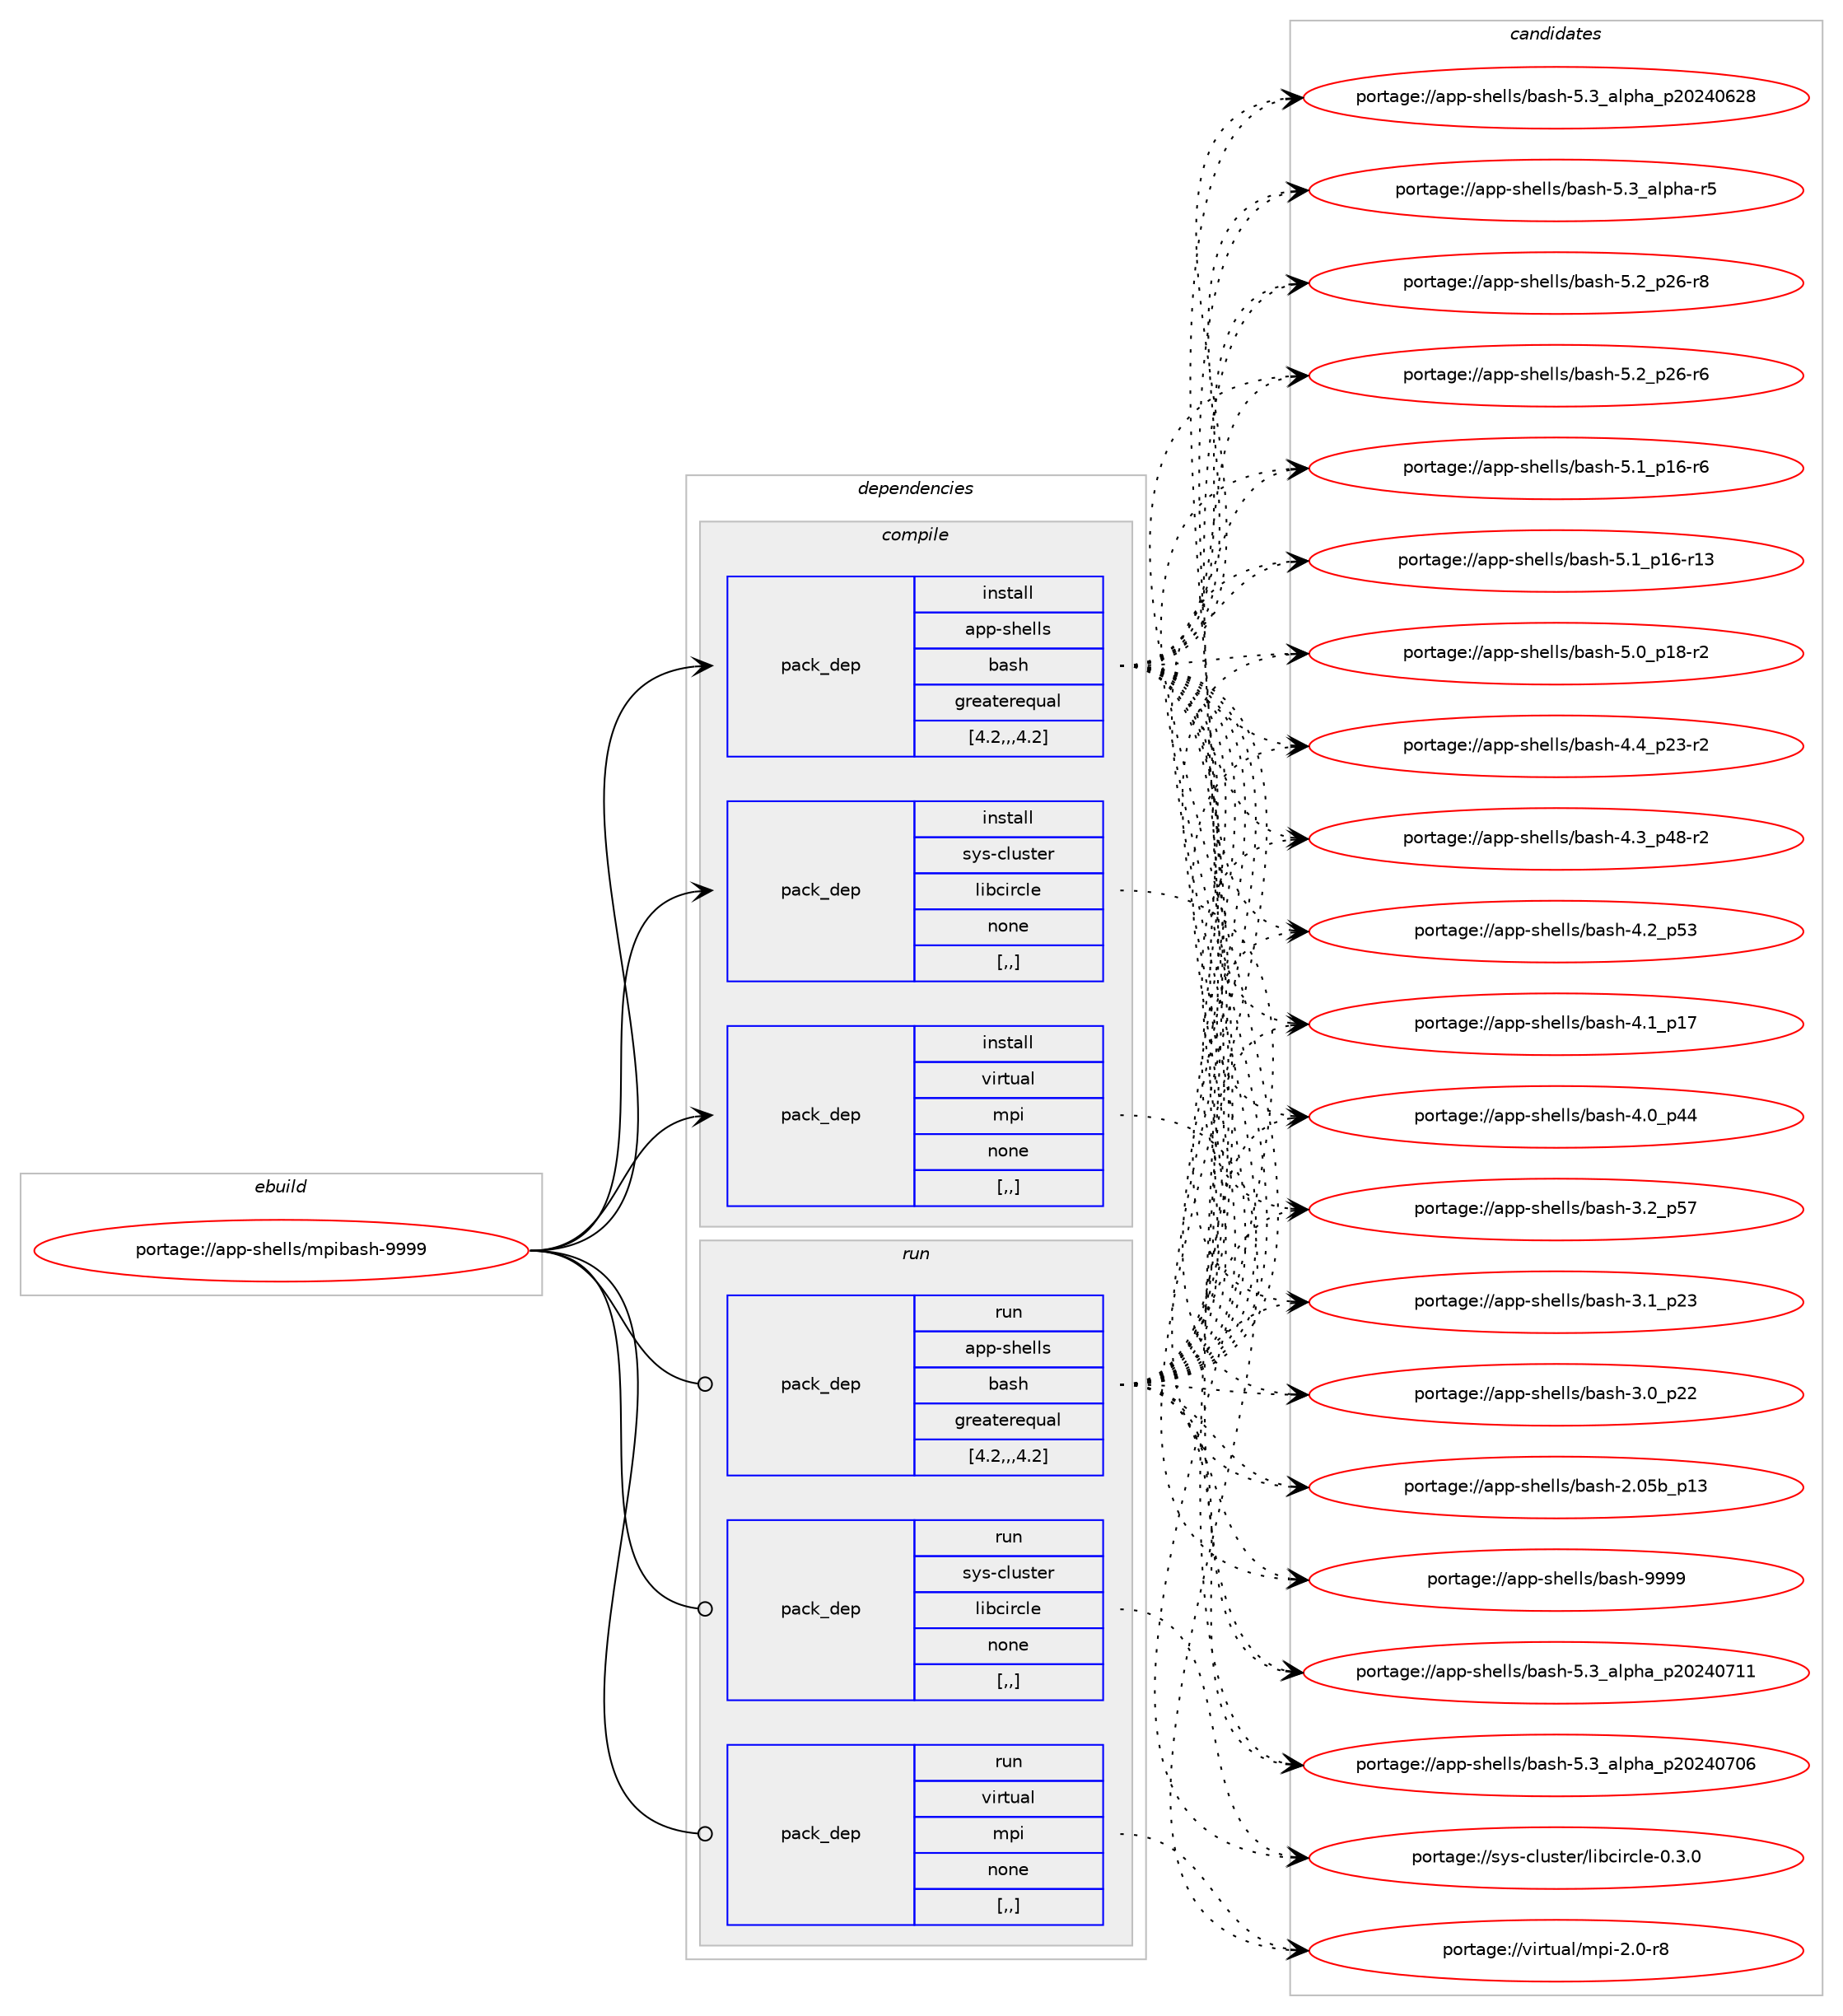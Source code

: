 digraph prolog {

# *************
# Graph options
# *************

newrank=true;
concentrate=true;
compound=true;
graph [rankdir=LR,fontname=Helvetica,fontsize=10,ranksep=1.5];#, ranksep=2.5, nodesep=0.2];
edge  [arrowhead=vee];
node  [fontname=Helvetica,fontsize=10];

# **********
# The ebuild
# **********

subgraph cluster_leftcol {
color=gray;
label=<<i>ebuild</i>>;
id [label="portage://app-shells/mpibash-9999", color=red, width=4, href="../app-shells/mpibash-9999.svg"];
}

# ****************
# The dependencies
# ****************

subgraph cluster_midcol {
color=gray;
label=<<i>dependencies</i>>;
subgraph cluster_compile {
fillcolor="#eeeeee";
style=filled;
label=<<i>compile</i>>;
subgraph pack37242 {
dependency52280 [label=<<TABLE BORDER="0" CELLBORDER="1" CELLSPACING="0" CELLPADDING="4" WIDTH="220"><TR><TD ROWSPAN="6" CELLPADDING="30">pack_dep</TD></TR><TR><TD WIDTH="110">install</TD></TR><TR><TD>app-shells</TD></TR><TR><TD>bash</TD></TR><TR><TD>greaterequal</TD></TR><TR><TD>[4.2,,,4.2]</TD></TR></TABLE>>, shape=none, color=blue];
}
id:e -> dependency52280:w [weight=20,style="solid",arrowhead="vee"];
subgraph pack37243 {
dependency52281 [label=<<TABLE BORDER="0" CELLBORDER="1" CELLSPACING="0" CELLPADDING="4" WIDTH="220"><TR><TD ROWSPAN="6" CELLPADDING="30">pack_dep</TD></TR><TR><TD WIDTH="110">install</TD></TR><TR><TD>sys-cluster</TD></TR><TR><TD>libcircle</TD></TR><TR><TD>none</TD></TR><TR><TD>[,,]</TD></TR></TABLE>>, shape=none, color=blue];
}
id:e -> dependency52281:w [weight=20,style="solid",arrowhead="vee"];
subgraph pack37244 {
dependency52282 [label=<<TABLE BORDER="0" CELLBORDER="1" CELLSPACING="0" CELLPADDING="4" WIDTH="220"><TR><TD ROWSPAN="6" CELLPADDING="30">pack_dep</TD></TR><TR><TD WIDTH="110">install</TD></TR><TR><TD>virtual</TD></TR><TR><TD>mpi</TD></TR><TR><TD>none</TD></TR><TR><TD>[,,]</TD></TR></TABLE>>, shape=none, color=blue];
}
id:e -> dependency52282:w [weight=20,style="solid",arrowhead="vee"];
}
subgraph cluster_compileandrun {
fillcolor="#eeeeee";
style=filled;
label=<<i>compile and run</i>>;
}
subgraph cluster_run {
fillcolor="#eeeeee";
style=filled;
label=<<i>run</i>>;
subgraph pack37245 {
dependency52283 [label=<<TABLE BORDER="0" CELLBORDER="1" CELLSPACING="0" CELLPADDING="4" WIDTH="220"><TR><TD ROWSPAN="6" CELLPADDING="30">pack_dep</TD></TR><TR><TD WIDTH="110">run</TD></TR><TR><TD>app-shells</TD></TR><TR><TD>bash</TD></TR><TR><TD>greaterequal</TD></TR><TR><TD>[4.2,,,4.2]</TD></TR></TABLE>>, shape=none, color=blue];
}
id:e -> dependency52283:w [weight=20,style="solid",arrowhead="odot"];
subgraph pack37246 {
dependency52284 [label=<<TABLE BORDER="0" CELLBORDER="1" CELLSPACING="0" CELLPADDING="4" WIDTH="220"><TR><TD ROWSPAN="6" CELLPADDING="30">pack_dep</TD></TR><TR><TD WIDTH="110">run</TD></TR><TR><TD>sys-cluster</TD></TR><TR><TD>libcircle</TD></TR><TR><TD>none</TD></TR><TR><TD>[,,]</TD></TR></TABLE>>, shape=none, color=blue];
}
id:e -> dependency52284:w [weight=20,style="solid",arrowhead="odot"];
subgraph pack37247 {
dependency52285 [label=<<TABLE BORDER="0" CELLBORDER="1" CELLSPACING="0" CELLPADDING="4" WIDTH="220"><TR><TD ROWSPAN="6" CELLPADDING="30">pack_dep</TD></TR><TR><TD WIDTH="110">run</TD></TR><TR><TD>virtual</TD></TR><TR><TD>mpi</TD></TR><TR><TD>none</TD></TR><TR><TD>[,,]</TD></TR></TABLE>>, shape=none, color=blue];
}
id:e -> dependency52285:w [weight=20,style="solid",arrowhead="odot"];
}
}

# **************
# The candidates
# **************

subgraph cluster_choices {
rank=same;
color=gray;
label=<<i>candidates</i>>;

subgraph choice37242 {
color=black;
nodesep=1;
choice97112112451151041011081081154798971151044557575757 [label="portage://app-shells/bash-9999", color=red, width=4,href="../app-shells/bash-9999.svg"];
choice971121124511510410110810811547989711510445534651959710811210497951125048505248554949 [label="portage://app-shells/bash-5.3_alpha_p20240711", color=red, width=4,href="../app-shells/bash-5.3_alpha_p20240711.svg"];
choice971121124511510410110810811547989711510445534651959710811210497951125048505248554854 [label="portage://app-shells/bash-5.3_alpha_p20240706", color=red, width=4,href="../app-shells/bash-5.3_alpha_p20240706.svg"];
choice971121124511510410110810811547989711510445534651959710811210497951125048505248545056 [label="portage://app-shells/bash-5.3_alpha_p20240628", color=red, width=4,href="../app-shells/bash-5.3_alpha_p20240628.svg"];
choice9711211245115104101108108115479897115104455346519597108112104974511453 [label="portage://app-shells/bash-5.3_alpha-r5", color=red, width=4,href="../app-shells/bash-5.3_alpha-r5.svg"];
choice9711211245115104101108108115479897115104455346509511250544511456 [label="portage://app-shells/bash-5.2_p26-r8", color=red, width=4,href="../app-shells/bash-5.2_p26-r8.svg"];
choice9711211245115104101108108115479897115104455346509511250544511454 [label="portage://app-shells/bash-5.2_p26-r6", color=red, width=4,href="../app-shells/bash-5.2_p26-r6.svg"];
choice9711211245115104101108108115479897115104455346499511249544511454 [label="portage://app-shells/bash-5.1_p16-r6", color=red, width=4,href="../app-shells/bash-5.1_p16-r6.svg"];
choice971121124511510410110810811547989711510445534649951124954451144951 [label="portage://app-shells/bash-5.1_p16-r13", color=red, width=4,href="../app-shells/bash-5.1_p16-r13.svg"];
choice9711211245115104101108108115479897115104455346489511249564511450 [label="portage://app-shells/bash-5.0_p18-r2", color=red, width=4,href="../app-shells/bash-5.0_p18-r2.svg"];
choice9711211245115104101108108115479897115104455246529511250514511450 [label="portage://app-shells/bash-4.4_p23-r2", color=red, width=4,href="../app-shells/bash-4.4_p23-r2.svg"];
choice9711211245115104101108108115479897115104455246519511252564511450 [label="portage://app-shells/bash-4.3_p48-r2", color=red, width=4,href="../app-shells/bash-4.3_p48-r2.svg"];
choice971121124511510410110810811547989711510445524650951125351 [label="portage://app-shells/bash-4.2_p53", color=red, width=4,href="../app-shells/bash-4.2_p53.svg"];
choice971121124511510410110810811547989711510445524649951124955 [label="portage://app-shells/bash-4.1_p17", color=red, width=4,href="../app-shells/bash-4.1_p17.svg"];
choice971121124511510410110810811547989711510445524648951125252 [label="portage://app-shells/bash-4.0_p44", color=red, width=4,href="../app-shells/bash-4.0_p44.svg"];
choice971121124511510410110810811547989711510445514650951125355 [label="portage://app-shells/bash-3.2_p57", color=red, width=4,href="../app-shells/bash-3.2_p57.svg"];
choice971121124511510410110810811547989711510445514649951125051 [label="portage://app-shells/bash-3.1_p23", color=red, width=4,href="../app-shells/bash-3.1_p23.svg"];
choice971121124511510410110810811547989711510445514648951125050 [label="portage://app-shells/bash-3.0_p22", color=red, width=4,href="../app-shells/bash-3.0_p22.svg"];
choice9711211245115104101108108115479897115104455046485398951124951 [label="portage://app-shells/bash-2.05b_p13", color=red, width=4,href="../app-shells/bash-2.05b_p13.svg"];
dependency52280:e -> choice97112112451151041011081081154798971151044557575757:w [style=dotted,weight="100"];
dependency52280:e -> choice971121124511510410110810811547989711510445534651959710811210497951125048505248554949:w [style=dotted,weight="100"];
dependency52280:e -> choice971121124511510410110810811547989711510445534651959710811210497951125048505248554854:w [style=dotted,weight="100"];
dependency52280:e -> choice971121124511510410110810811547989711510445534651959710811210497951125048505248545056:w [style=dotted,weight="100"];
dependency52280:e -> choice9711211245115104101108108115479897115104455346519597108112104974511453:w [style=dotted,weight="100"];
dependency52280:e -> choice9711211245115104101108108115479897115104455346509511250544511456:w [style=dotted,weight="100"];
dependency52280:e -> choice9711211245115104101108108115479897115104455346509511250544511454:w [style=dotted,weight="100"];
dependency52280:e -> choice9711211245115104101108108115479897115104455346499511249544511454:w [style=dotted,weight="100"];
dependency52280:e -> choice971121124511510410110810811547989711510445534649951124954451144951:w [style=dotted,weight="100"];
dependency52280:e -> choice9711211245115104101108108115479897115104455346489511249564511450:w [style=dotted,weight="100"];
dependency52280:e -> choice9711211245115104101108108115479897115104455246529511250514511450:w [style=dotted,weight="100"];
dependency52280:e -> choice9711211245115104101108108115479897115104455246519511252564511450:w [style=dotted,weight="100"];
dependency52280:e -> choice971121124511510410110810811547989711510445524650951125351:w [style=dotted,weight="100"];
dependency52280:e -> choice971121124511510410110810811547989711510445524649951124955:w [style=dotted,weight="100"];
dependency52280:e -> choice971121124511510410110810811547989711510445524648951125252:w [style=dotted,weight="100"];
dependency52280:e -> choice971121124511510410110810811547989711510445514650951125355:w [style=dotted,weight="100"];
dependency52280:e -> choice971121124511510410110810811547989711510445514649951125051:w [style=dotted,weight="100"];
dependency52280:e -> choice971121124511510410110810811547989711510445514648951125050:w [style=dotted,weight="100"];
dependency52280:e -> choice9711211245115104101108108115479897115104455046485398951124951:w [style=dotted,weight="100"];
}
subgraph choice37243 {
color=black;
nodesep=1;
choice115121115459910811711511610111447108105989910511499108101454846514648 [label="portage://sys-cluster/libcircle-0.3.0", color=red, width=4,href="../sys-cluster/libcircle-0.3.0.svg"];
dependency52281:e -> choice115121115459910811711511610111447108105989910511499108101454846514648:w [style=dotted,weight="100"];
}
subgraph choice37244 {
color=black;
nodesep=1;
choice1181051141161179710847109112105455046484511456 [label="portage://virtual/mpi-2.0-r8", color=red, width=4,href="../virtual/mpi-2.0-r8.svg"];
dependency52282:e -> choice1181051141161179710847109112105455046484511456:w [style=dotted,weight="100"];
}
subgraph choice37245 {
color=black;
nodesep=1;
choice97112112451151041011081081154798971151044557575757 [label="portage://app-shells/bash-9999", color=red, width=4,href="../app-shells/bash-9999.svg"];
choice971121124511510410110810811547989711510445534651959710811210497951125048505248554949 [label="portage://app-shells/bash-5.3_alpha_p20240711", color=red, width=4,href="../app-shells/bash-5.3_alpha_p20240711.svg"];
choice971121124511510410110810811547989711510445534651959710811210497951125048505248554854 [label="portage://app-shells/bash-5.3_alpha_p20240706", color=red, width=4,href="../app-shells/bash-5.3_alpha_p20240706.svg"];
choice971121124511510410110810811547989711510445534651959710811210497951125048505248545056 [label="portage://app-shells/bash-5.3_alpha_p20240628", color=red, width=4,href="../app-shells/bash-5.3_alpha_p20240628.svg"];
choice9711211245115104101108108115479897115104455346519597108112104974511453 [label="portage://app-shells/bash-5.3_alpha-r5", color=red, width=4,href="../app-shells/bash-5.3_alpha-r5.svg"];
choice9711211245115104101108108115479897115104455346509511250544511456 [label="portage://app-shells/bash-5.2_p26-r8", color=red, width=4,href="../app-shells/bash-5.2_p26-r8.svg"];
choice9711211245115104101108108115479897115104455346509511250544511454 [label="portage://app-shells/bash-5.2_p26-r6", color=red, width=4,href="../app-shells/bash-5.2_p26-r6.svg"];
choice9711211245115104101108108115479897115104455346499511249544511454 [label="portage://app-shells/bash-5.1_p16-r6", color=red, width=4,href="../app-shells/bash-5.1_p16-r6.svg"];
choice971121124511510410110810811547989711510445534649951124954451144951 [label="portage://app-shells/bash-5.1_p16-r13", color=red, width=4,href="../app-shells/bash-5.1_p16-r13.svg"];
choice9711211245115104101108108115479897115104455346489511249564511450 [label="portage://app-shells/bash-5.0_p18-r2", color=red, width=4,href="../app-shells/bash-5.0_p18-r2.svg"];
choice9711211245115104101108108115479897115104455246529511250514511450 [label="portage://app-shells/bash-4.4_p23-r2", color=red, width=4,href="../app-shells/bash-4.4_p23-r2.svg"];
choice9711211245115104101108108115479897115104455246519511252564511450 [label="portage://app-shells/bash-4.3_p48-r2", color=red, width=4,href="../app-shells/bash-4.3_p48-r2.svg"];
choice971121124511510410110810811547989711510445524650951125351 [label="portage://app-shells/bash-4.2_p53", color=red, width=4,href="../app-shells/bash-4.2_p53.svg"];
choice971121124511510410110810811547989711510445524649951124955 [label="portage://app-shells/bash-4.1_p17", color=red, width=4,href="../app-shells/bash-4.1_p17.svg"];
choice971121124511510410110810811547989711510445524648951125252 [label="portage://app-shells/bash-4.0_p44", color=red, width=4,href="../app-shells/bash-4.0_p44.svg"];
choice971121124511510410110810811547989711510445514650951125355 [label="portage://app-shells/bash-3.2_p57", color=red, width=4,href="../app-shells/bash-3.2_p57.svg"];
choice971121124511510410110810811547989711510445514649951125051 [label="portage://app-shells/bash-3.1_p23", color=red, width=4,href="../app-shells/bash-3.1_p23.svg"];
choice971121124511510410110810811547989711510445514648951125050 [label="portage://app-shells/bash-3.0_p22", color=red, width=4,href="../app-shells/bash-3.0_p22.svg"];
choice9711211245115104101108108115479897115104455046485398951124951 [label="portage://app-shells/bash-2.05b_p13", color=red, width=4,href="../app-shells/bash-2.05b_p13.svg"];
dependency52283:e -> choice97112112451151041011081081154798971151044557575757:w [style=dotted,weight="100"];
dependency52283:e -> choice971121124511510410110810811547989711510445534651959710811210497951125048505248554949:w [style=dotted,weight="100"];
dependency52283:e -> choice971121124511510410110810811547989711510445534651959710811210497951125048505248554854:w [style=dotted,weight="100"];
dependency52283:e -> choice971121124511510410110810811547989711510445534651959710811210497951125048505248545056:w [style=dotted,weight="100"];
dependency52283:e -> choice9711211245115104101108108115479897115104455346519597108112104974511453:w [style=dotted,weight="100"];
dependency52283:e -> choice9711211245115104101108108115479897115104455346509511250544511456:w [style=dotted,weight="100"];
dependency52283:e -> choice9711211245115104101108108115479897115104455346509511250544511454:w [style=dotted,weight="100"];
dependency52283:e -> choice9711211245115104101108108115479897115104455346499511249544511454:w [style=dotted,weight="100"];
dependency52283:e -> choice971121124511510410110810811547989711510445534649951124954451144951:w [style=dotted,weight="100"];
dependency52283:e -> choice9711211245115104101108108115479897115104455346489511249564511450:w [style=dotted,weight="100"];
dependency52283:e -> choice9711211245115104101108108115479897115104455246529511250514511450:w [style=dotted,weight="100"];
dependency52283:e -> choice9711211245115104101108108115479897115104455246519511252564511450:w [style=dotted,weight="100"];
dependency52283:e -> choice971121124511510410110810811547989711510445524650951125351:w [style=dotted,weight="100"];
dependency52283:e -> choice971121124511510410110810811547989711510445524649951124955:w [style=dotted,weight="100"];
dependency52283:e -> choice971121124511510410110810811547989711510445524648951125252:w [style=dotted,weight="100"];
dependency52283:e -> choice971121124511510410110810811547989711510445514650951125355:w [style=dotted,weight="100"];
dependency52283:e -> choice971121124511510410110810811547989711510445514649951125051:w [style=dotted,weight="100"];
dependency52283:e -> choice971121124511510410110810811547989711510445514648951125050:w [style=dotted,weight="100"];
dependency52283:e -> choice9711211245115104101108108115479897115104455046485398951124951:w [style=dotted,weight="100"];
}
subgraph choice37246 {
color=black;
nodesep=1;
choice115121115459910811711511610111447108105989910511499108101454846514648 [label="portage://sys-cluster/libcircle-0.3.0", color=red, width=4,href="../sys-cluster/libcircle-0.3.0.svg"];
dependency52284:e -> choice115121115459910811711511610111447108105989910511499108101454846514648:w [style=dotted,weight="100"];
}
subgraph choice37247 {
color=black;
nodesep=1;
choice1181051141161179710847109112105455046484511456 [label="portage://virtual/mpi-2.0-r8", color=red, width=4,href="../virtual/mpi-2.0-r8.svg"];
dependency52285:e -> choice1181051141161179710847109112105455046484511456:w [style=dotted,weight="100"];
}
}

}
